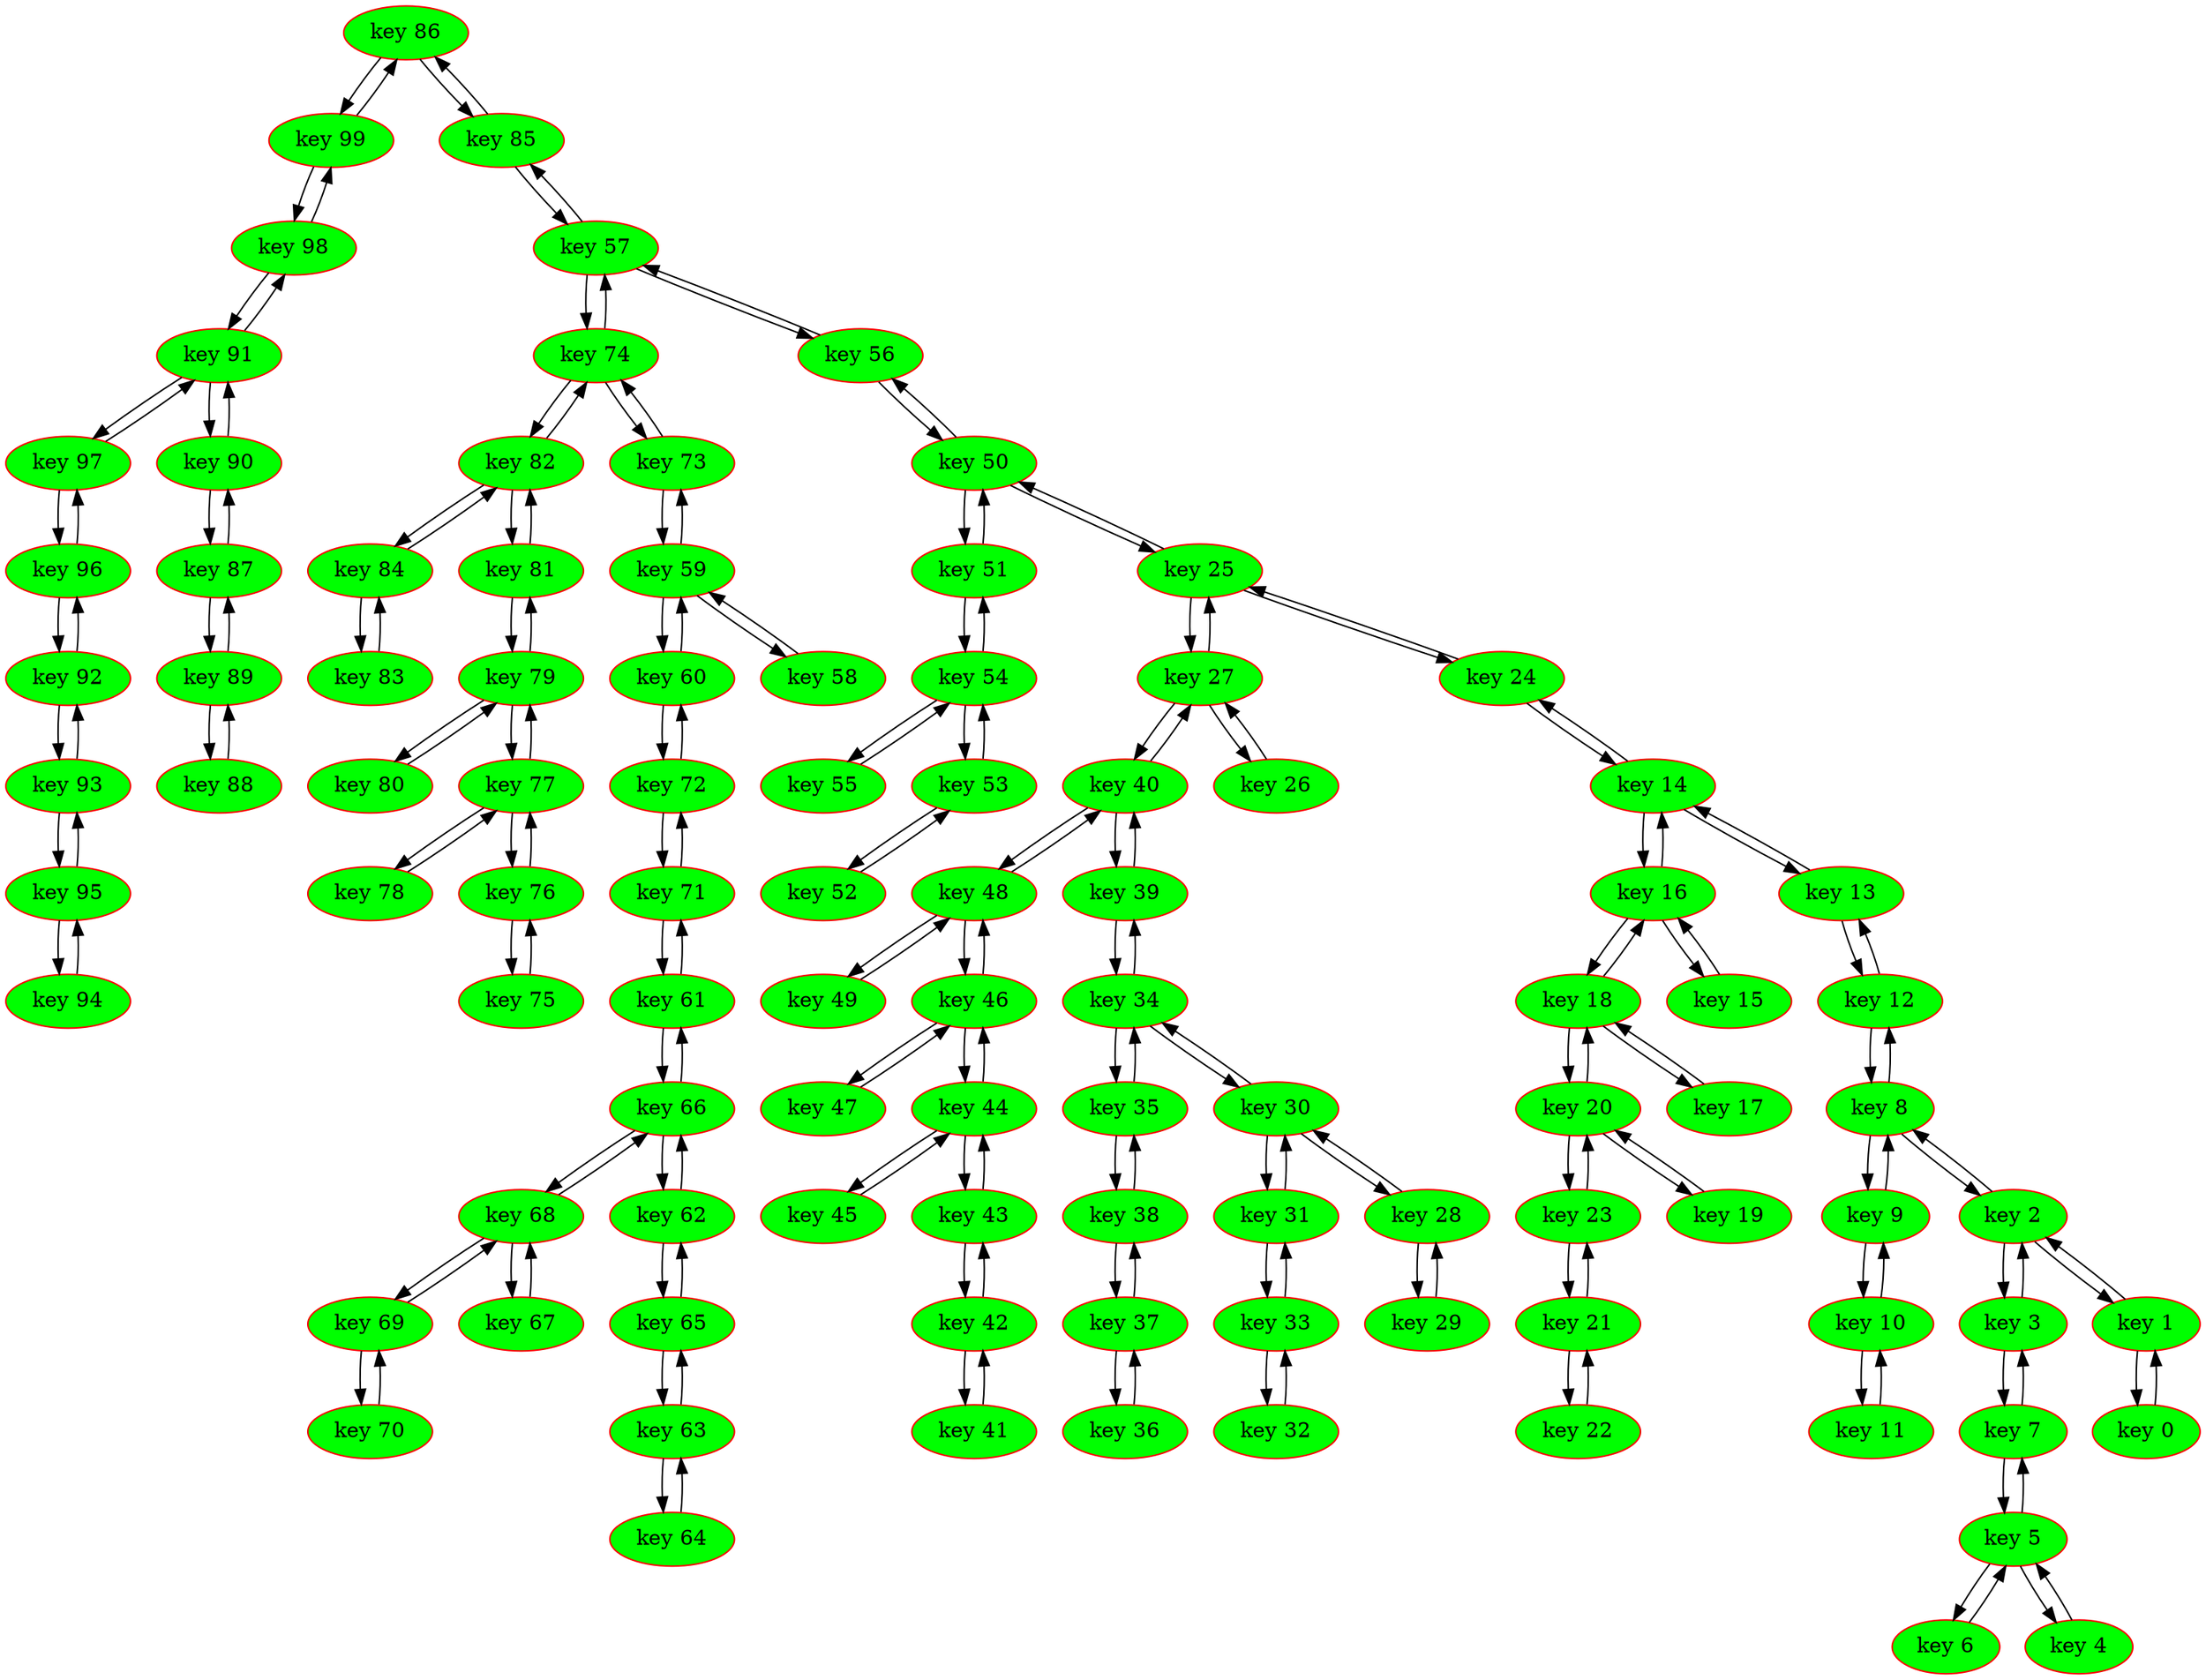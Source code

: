 digraph Dump{ node[color=red,fontsize=14, style=filled]
"0x56239c068b20" [label = "key 86" fillcolor=green]
{ rank = same "0x56239c068ac0""0x56239c068670"}
"0x56239c068b20" -> "0x56239c068670"
"0x56239c068670" [label = "key 85" fillcolor=green]
"0x56239c068670" -> "0x56239c068af0"
"0x56239c068af0" [label = "key 57" fillcolor=green]
{ rank = same "0x56239c067b90""0x56239c068580"}
"0x56239c068af0" -> "0x56239c068580"
"0x56239c068580" [label = "key 56" fillcolor=green]
"0x56239c068580" -> "0x56239c068a30"
"0x56239c068a30" [label = "key 50" fillcolor=green]
{ rank = same "0x56239c0681c0""0x56239c067950"}
"0x56239c068a30" -> "0x56239c067950"
"0x56239c067950" [label = "key 25" fillcolor=green]
{ rank = same "0x56239c0689a0""0x56239c068a00"}
"0x56239c067950" -> "0x56239c068a00"
"0x56239c068a00" [label = "key 24" fillcolor=green]
"0x56239c068a00" -> "0x56239c068310"
"0x56239c068310" [label = "key 14" fillcolor=green]
{ rank = same "0x56239c068790""0x56239c0689d0"}
"0x56239c068310" -> "0x56239c0689d0"
"0x56239c0689d0" [label = "key 13" fillcolor=green]
"0x56239c0689d0" -> "0x56239c067b60"
"0x56239c067b60" [label = "key 12" fillcolor=green]
"0x56239c067b60" -> "0x56239c068490"
"0x56239c068490" [label = "key 8" fillcolor=green]
{ rank = same "0x56239c0682e0""0x56239c068520"}
"0x56239c068490" -> "0x56239c068520"
"0x56239c068520" [label = "key 2" fillcolor=green]
{ rank = same "0x56239c068370""0x56239c067a10"}
"0x56239c068520" -> "0x56239c067a10"
"0x56239c067a10" [label = "key 1" fillcolor=green]
"0x56239c067a10" -> "0x56239c067b30"
"0x56239c067b30" [label = "key 0" fillcolor=green]
"0x56239c067b30" -> "0x56239c067a10"
"0x56239c067a10" -> "0x56239c068520"
"0x56239c068520" -> "0x56239c068370"
"0x56239c068370" [label = "key 3" fillcolor=green]
"0x56239c068370" -> "0x56239c068160"
"0x56239c068160" [label = "key 7" fillcolor=green]
"0x56239c068160" -> "0x56239c068280"
"0x56239c068280" [label = "key 5" fillcolor=green]
{ rank = same "0x56239c068010""0x56239c068340"}
"0x56239c068280" -> "0x56239c068340"
"0x56239c068340" [label = "key 4" fillcolor=green]
"0x56239c068340" -> "0x56239c068280"
"0x56239c068280" -> "0x56239c068010"
"0x56239c068010" [label = "key 6" fillcolor=green]
"0x56239c068010" -> "0x56239c068280"
"0x56239c068280" -> "0x56239c068160"
"0x56239c068160" -> "0x56239c068370"
"0x56239c068370" -> "0x56239c068520"
"0x56239c068520" -> "0x56239c068490"
"0x56239c068490" -> "0x56239c0682e0"
"0x56239c0682e0" [label = "key 9" fillcolor=green]
"0x56239c0682e0" -> "0x56239c068130"
"0x56239c068130" [label = "key 10" fillcolor=green]
"0x56239c068130" -> "0x56239c0678f0"
"0x56239c0678f0" [label = "key 11" fillcolor=green]
"0x56239c0678f0" -> "0x56239c068130"
"0x56239c068130" -> "0x56239c0682e0"
"0x56239c0682e0" -> "0x56239c068490"
"0x56239c068490" -> "0x56239c067b60"
"0x56239c067b60" -> "0x56239c0689d0"
"0x56239c0689d0" -> "0x56239c068310"
"0x56239c068310" -> "0x56239c068790"
"0x56239c068790" [label = "key 16" fillcolor=green]
{ rank = same "0x56239c067f80""0x56239c067fe0"}
"0x56239c068790" -> "0x56239c067fe0"
"0x56239c067fe0" [label = "key 15" fillcolor=green]
"0x56239c067fe0" -> "0x56239c068790"
"0x56239c068790" -> "0x56239c067f80"
"0x56239c067f80" [label = "key 18" fillcolor=green]
{ rank = same "0x56239c0680d0""0x56239c067f20"}
"0x56239c067f80" -> "0x56239c067f20"
"0x56239c067f20" [label = "key 17" fillcolor=green]
"0x56239c067f20" -> "0x56239c067f80"
"0x56239c067f80" -> "0x56239c0680d0"
"0x56239c0680d0" [label = "key 20" fillcolor=green]
{ rank = same "0x56239c067c50""0x56239c068610"}
"0x56239c0680d0" -> "0x56239c068610"
"0x56239c068610" [label = "key 19" fillcolor=green]
"0x56239c068610" -> "0x56239c0680d0"
"0x56239c0680d0" -> "0x56239c067c50"
"0x56239c067c50" [label = "key 23" fillcolor=green]
"0x56239c067c50" -> "0x56239c0679e0"
"0x56239c0679e0" [label = "key 21" fillcolor=green]
"0x56239c0679e0" -> "0x56239c067ce0"
"0x56239c067ce0" [label = "key 22" fillcolor=green]
"0x56239c067ce0" -> "0x56239c0679e0"
"0x56239c0679e0" -> "0x56239c067c50"
"0x56239c067c50" -> "0x56239c0680d0"
"0x56239c0680d0" -> "0x56239c067f80"
"0x56239c067f80" -> "0x56239c068790"
"0x56239c068790" -> "0x56239c068310"
"0x56239c068310" -> "0x56239c068a00"
"0x56239c068a00" -> "0x56239c067950"
"0x56239c067950" -> "0x56239c0689a0"
"0x56239c0689a0" [label = "key 27" fillcolor=green]
{ rank = same "0x56239c067dd0""0x56239c068100"}
"0x56239c0689a0" -> "0x56239c068100"
"0x56239c068100" [label = "key 26" fillcolor=green]
"0x56239c068100" -> "0x56239c0689a0"
"0x56239c0689a0" -> "0x56239c067dd0"
"0x56239c067dd0" [label = "key 40" fillcolor=green]
{ rank = same "0x56239c068550""0x56239c0688b0"}
"0x56239c067dd0" -> "0x56239c0688b0"
"0x56239c0688b0" [label = "key 39" fillcolor=green]
"0x56239c0688b0" -> "0x56239c0686d0"
"0x56239c0686d0" [label = "key 34" fillcolor=green]
{ rank = same "0x56239c067d70""0x56239c0682b0"}
"0x56239c0686d0" -> "0x56239c0682b0"
"0x56239c0682b0" [label = "key 30" fillcolor=green]
{ rank = same "0x56239c067bc0""0x56239c068190"}
"0x56239c0682b0" -> "0x56239c068190"
"0x56239c068190" [label = "key 28" fillcolor=green]
"0x56239c068190" -> "0x56239c067c20"
"0x56239c067c20" [label = "key 29" fillcolor=green]
"0x56239c067c20" -> "0x56239c068190"
"0x56239c068190" -> "0x56239c0682b0"
"0x56239c0682b0" -> "0x56239c067bc0"
"0x56239c067bc0" [label = "key 31" fillcolor=green]
"0x56239c067bc0" -> "0x56239c067ec0"
"0x56239c067ec0" [label = "key 33" fillcolor=green]
"0x56239c067ec0" -> "0x56239c067e00"
"0x56239c067e00" [label = "key 32" fillcolor=green]
"0x56239c067e00" -> "0x56239c067ec0"
"0x56239c067ec0" -> "0x56239c067bc0"
"0x56239c067bc0" -> "0x56239c0682b0"
"0x56239c0682b0" -> "0x56239c0686d0"
"0x56239c0686d0" -> "0x56239c067d70"
"0x56239c067d70" [label = "key 35" fillcolor=green]
"0x56239c067d70" -> "0x56239c0683d0"
"0x56239c0683d0" [label = "key 38" fillcolor=green]
"0x56239c0683d0" -> "0x56239c067e60"
"0x56239c067e60" [label = "key 37" fillcolor=green]
"0x56239c067e60" -> "0x56239c067f50"
"0x56239c067f50" [label = "key 36" fillcolor=green]
"0x56239c067f50" -> "0x56239c067e60"
"0x56239c067e60" -> "0x56239c0683d0"
"0x56239c0683d0" -> "0x56239c067d70"
"0x56239c067d70" -> "0x56239c0686d0"
"0x56239c0686d0" -> "0x56239c0688b0"
"0x56239c0688b0" -> "0x56239c067dd0"
"0x56239c067dd0" -> "0x56239c068550"
"0x56239c068550" [label = "key 48" fillcolor=green]
{ rank = same "0x56239c067da0""0x56239c067bf0"}
"0x56239c068550" -> "0x56239c067bf0"
"0x56239c067bf0" [label = "key 46" fillcolor=green]
{ rank = same "0x56239c068430""0x56239c0681f0"}
"0x56239c067bf0" -> "0x56239c0681f0"
"0x56239c0681f0" [label = "key 44" fillcolor=green]
{ rank = same "0x56239c067e90""0x56239c067ef0"}
"0x56239c0681f0" -> "0x56239c067ef0"
"0x56239c067ef0" [label = "key 43" fillcolor=green]
"0x56239c067ef0" -> "0x56239c0674b0"
"0x56239c0674b0" [label = "key 42" fillcolor=green]
"0x56239c0674b0" -> "0x56239c067a70"
"0x56239c067a70" [label = "key 41" fillcolor=green]
"0x56239c067a70" -> "0x56239c0674b0"
"0x56239c0674b0" -> "0x56239c067ef0"
"0x56239c067ef0" -> "0x56239c0681f0"
"0x56239c0681f0" -> "0x56239c067e90"
"0x56239c067e90" [label = "key 45" fillcolor=green]
"0x56239c067e90" -> "0x56239c0681f0"
"0x56239c0681f0" -> "0x56239c067bf0"
"0x56239c067bf0" -> "0x56239c068430"
"0x56239c068430" [label = "key 47" fillcolor=green]
"0x56239c068430" -> "0x56239c067bf0"
"0x56239c067bf0" -> "0x56239c068550"
"0x56239c068550" -> "0x56239c067da0"
"0x56239c067da0" [label = "key 49" fillcolor=green]
"0x56239c067da0" -> "0x56239c068550"
"0x56239c068550" -> "0x56239c067dd0"
"0x56239c067dd0" -> "0x56239c0689a0"
"0x56239c0689a0" -> "0x56239c067950"
"0x56239c067950" -> "0x56239c068a30"
"0x56239c068a30" -> "0x56239c0681c0"
"0x56239c0681c0" [label = "key 51" fillcolor=green]
"0x56239c0681c0" -> "0x56239c067920"
"0x56239c067920" [label = "key 54" fillcolor=green]
{ rank = same "0x56239c067ad0""0x56239c068820"}
"0x56239c067920" -> "0x56239c068820"
"0x56239c068820" [label = "key 53" fillcolor=green]
"0x56239c068820" -> "0x56239c0683a0"
"0x56239c0683a0" [label = "key 52" fillcolor=green]
"0x56239c0683a0" -> "0x56239c068820"
"0x56239c068820" -> "0x56239c067920"
"0x56239c067920" -> "0x56239c067ad0"
"0x56239c067ad0" [label = "key 55" fillcolor=green]
"0x56239c067ad0" -> "0x56239c067920"
"0x56239c067920" -> "0x56239c0681c0"
"0x56239c0681c0" -> "0x56239c068a30"
"0x56239c068a30" -> "0x56239c068580"
"0x56239c068580" -> "0x56239c068af0"
"0x56239c068af0" -> "0x56239c067b90"
"0x56239c067b90" [label = "key 74" fillcolor=green]
{ rank = same "0x56239c068460""0x56239c068a90"}
"0x56239c067b90" -> "0x56239c068a90"
"0x56239c068a90" [label = "key 73" fillcolor=green]
"0x56239c068a90" -> "0x56239c068070"
"0x56239c068070" [label = "key 59" fillcolor=green]
{ rank = same "0x56239c068970""0x56239c0685e0"}
"0x56239c068070" -> "0x56239c0685e0"
"0x56239c0685e0" [label = "key 58" fillcolor=green]
"0x56239c0685e0" -> "0x56239c068070"
"0x56239c068070" -> "0x56239c068970"
"0x56239c068970" [label = "key 60" fillcolor=green]
"0x56239c068970" -> "0x56239c068880"
"0x56239c068880" [label = "key 72" fillcolor=green]
"0x56239c068880" -> "0x56239c0687c0"
"0x56239c0687c0" [label = "key 71" fillcolor=green]
"0x56239c0687c0" -> "0x56239c067a40"
"0x56239c067a40" [label = "key 61" fillcolor=green]
"0x56239c067a40" -> "0x56239c068730"
"0x56239c068730" [label = "key 66" fillcolor=green]
{ rank = same "0x56239c0686a0""0x56239c068760"}
"0x56239c068730" -> "0x56239c068760"
"0x56239c068760" [label = "key 62" fillcolor=green]
"0x56239c068760" -> "0x56239c067980"
"0x56239c067980" [label = "key 65" fillcolor=green]
"0x56239c067980" -> "0x56239c068220"
"0x56239c068220" [label = "key 63" fillcolor=green]
"0x56239c068220" -> "0x56239c0685b0"
"0x56239c0685b0" [label = "key 64" fillcolor=green]
"0x56239c0685b0" -> "0x56239c068220"
"0x56239c068220" -> "0x56239c067980"
"0x56239c067980" -> "0x56239c068760"
"0x56239c068760" -> "0x56239c068730"
"0x56239c068730" -> "0x56239c0686a0"
"0x56239c0686a0" [label = "key 68" fillcolor=green]
{ rank = same "0x56239c068400""0x56239c068250"}
"0x56239c0686a0" -> "0x56239c068250"
"0x56239c068250" [label = "key 67" fillcolor=green]
"0x56239c068250" -> "0x56239c0686a0"
"0x56239c0686a0" -> "0x56239c068400"
"0x56239c068400" [label = "key 69" fillcolor=green]
"0x56239c068400" -> "0x56239c067cb0"
"0x56239c067cb0" [label = "key 70" fillcolor=green]
"0x56239c067cb0" -> "0x56239c068400"
"0x56239c068400" -> "0x56239c0686a0"
"0x56239c0686a0" -> "0x56239c068730"
"0x56239c068730" -> "0x56239c067a40"
"0x56239c067a40" -> "0x56239c0687c0"
"0x56239c0687c0" -> "0x56239c068880"
"0x56239c068880" -> "0x56239c068970"
"0x56239c068970" -> "0x56239c068070"
"0x56239c068070" -> "0x56239c068a90"
"0x56239c068a90" -> "0x56239c067b90"
"0x56239c067b90" -> "0x56239c068460"
"0x56239c068460" [label = "key 82" fillcolor=green]
{ rank = same "0x56239c068640""0x56239c0688e0"}
"0x56239c068460" -> "0x56239c0688e0"
"0x56239c0688e0" [label = "key 81" fillcolor=green]
"0x56239c0688e0" -> "0x56239c067b00"
"0x56239c067b00" [label = "key 79" fillcolor=green]
{ rank = same "0x56239c068700""0x56239c0684f0"}
"0x56239c067b00" -> "0x56239c0684f0"
"0x56239c0684f0" [label = "key 77" fillcolor=green]
{ rank = same "0x56239c0687f0""0x56239c0679b0"}
"0x56239c0684f0" -> "0x56239c0679b0"
"0x56239c0679b0" [label = "key 76" fillcolor=green]
"0x56239c0679b0" -> "0x56239c067aa0"
"0x56239c067aa0" [label = "key 75" fillcolor=green]
"0x56239c067aa0" -> "0x56239c0679b0"
"0x56239c0679b0" -> "0x56239c0684f0"
"0x56239c0684f0" -> "0x56239c0687f0"
"0x56239c0687f0" [label = "key 78" fillcolor=green]
"0x56239c0687f0" -> "0x56239c0684f0"
"0x56239c0684f0" -> "0x56239c067b00"
"0x56239c067b00" -> "0x56239c068700"
"0x56239c068700" [label = "key 80" fillcolor=green]
"0x56239c068700" -> "0x56239c067b00"
"0x56239c067b00" -> "0x56239c0688e0"
"0x56239c0688e0" -> "0x56239c068460"
"0x56239c068460" -> "0x56239c068640"
"0x56239c068640" [label = "key 84" fillcolor=green]
"0x56239c068640" -> "0x56239c068040"
"0x56239c068040" [label = "key 83" fillcolor=green]
"0x56239c068040" -> "0x56239c068640"
"0x56239c068640" -> "0x56239c068460"
"0x56239c068460" -> "0x56239c067b90"
"0x56239c067b90" -> "0x56239c068af0"
"0x56239c068af0" -> "0x56239c068670"
"0x56239c068670" -> "0x56239c068b20"
"0x56239c068b20" -> "0x56239c068ac0"
"0x56239c068ac0" [label = "key 99" fillcolor=green]
"0x56239c068ac0" -> "0x56239c068a60"
"0x56239c068a60" [label = "key 98" fillcolor=green]
"0x56239c068a60" -> "0x56239c068940"
"0x56239c068940" [label = "key 91" fillcolor=green]
{ rank = same "0x56239c068850""0x56239c0684c0"}
"0x56239c068940" -> "0x56239c0684c0"
"0x56239c0684c0" [label = "key 90" fillcolor=green]
"0x56239c0684c0" -> "0x56239c067d10"
"0x56239c067d10" [label = "key 87" fillcolor=green]
"0x56239c067d10" -> "0x56239c0680a0"
"0x56239c0680a0" [label = "key 89" fillcolor=green]
"0x56239c0680a0" -> "0x56239c067e30"
"0x56239c067e30" [label = "key 88" fillcolor=green]
"0x56239c067e30" -> "0x56239c0680a0"
"0x56239c0680a0" -> "0x56239c067d10"
"0x56239c067d10" -> "0x56239c0684c0"
"0x56239c0684c0" -> "0x56239c068940"
"0x56239c068940" -> "0x56239c068850"
"0x56239c068850" [label = "key 97" fillcolor=green]
"0x56239c068850" -> "0x56239c067c80"
"0x56239c067c80" [label = "key 96" fillcolor=green]
"0x56239c067c80" -> "0x56239c068910"
"0x56239c068910" [label = "key 92" fillcolor=green]
"0x56239c068910" -> "0x56239c067480"
"0x56239c067480" [label = "key 93" fillcolor=green]
"0x56239c067480" -> "0x56239c067d40"
"0x56239c067d40" [label = "key 95" fillcolor=green]
"0x56239c067d40" -> "0x56239c067fb0"
"0x56239c067fb0" [label = "key 94" fillcolor=green]
"0x56239c067fb0" -> "0x56239c067d40"
"0x56239c067d40" -> "0x56239c067480"
"0x56239c067480" -> "0x56239c068910"
"0x56239c068910" -> "0x56239c067c80"
"0x56239c067c80" -> "0x56239c068850"
"0x56239c068850" -> "0x56239c068940"
"0x56239c068940" -> "0x56239c068a60"
"0x56239c068a60" -> "0x56239c068ac0"
"0x56239c068ac0" -> "0x56239c068b20"
}
